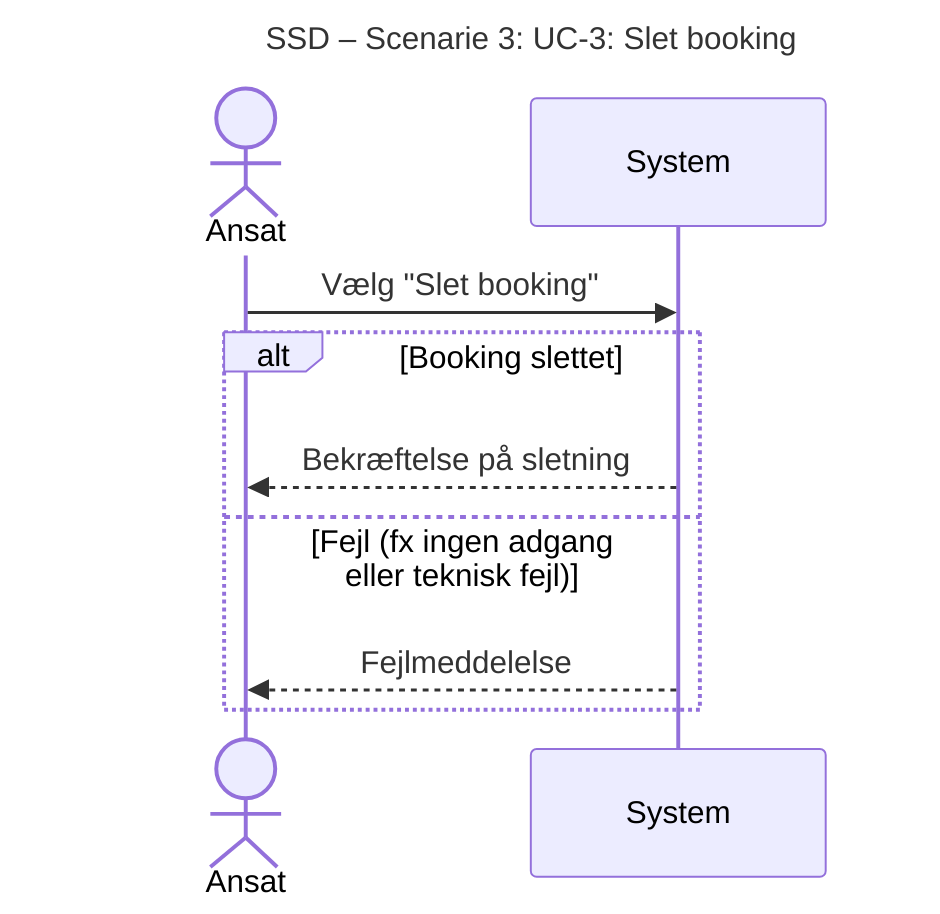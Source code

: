 ﻿sequenceDiagram
title SSD – Scenarie 3: UC-3: Slet booking

    actor Ansat
    participant System

    Ansat->>System: Vælg "Slet booking"
    alt Booking slettet
        System-->>Ansat: Bekræftelse på sletning
    else Fejl (fx ingen adgang eller teknisk fejl)
        System-->>Ansat: Fejlmeddelelse
    end